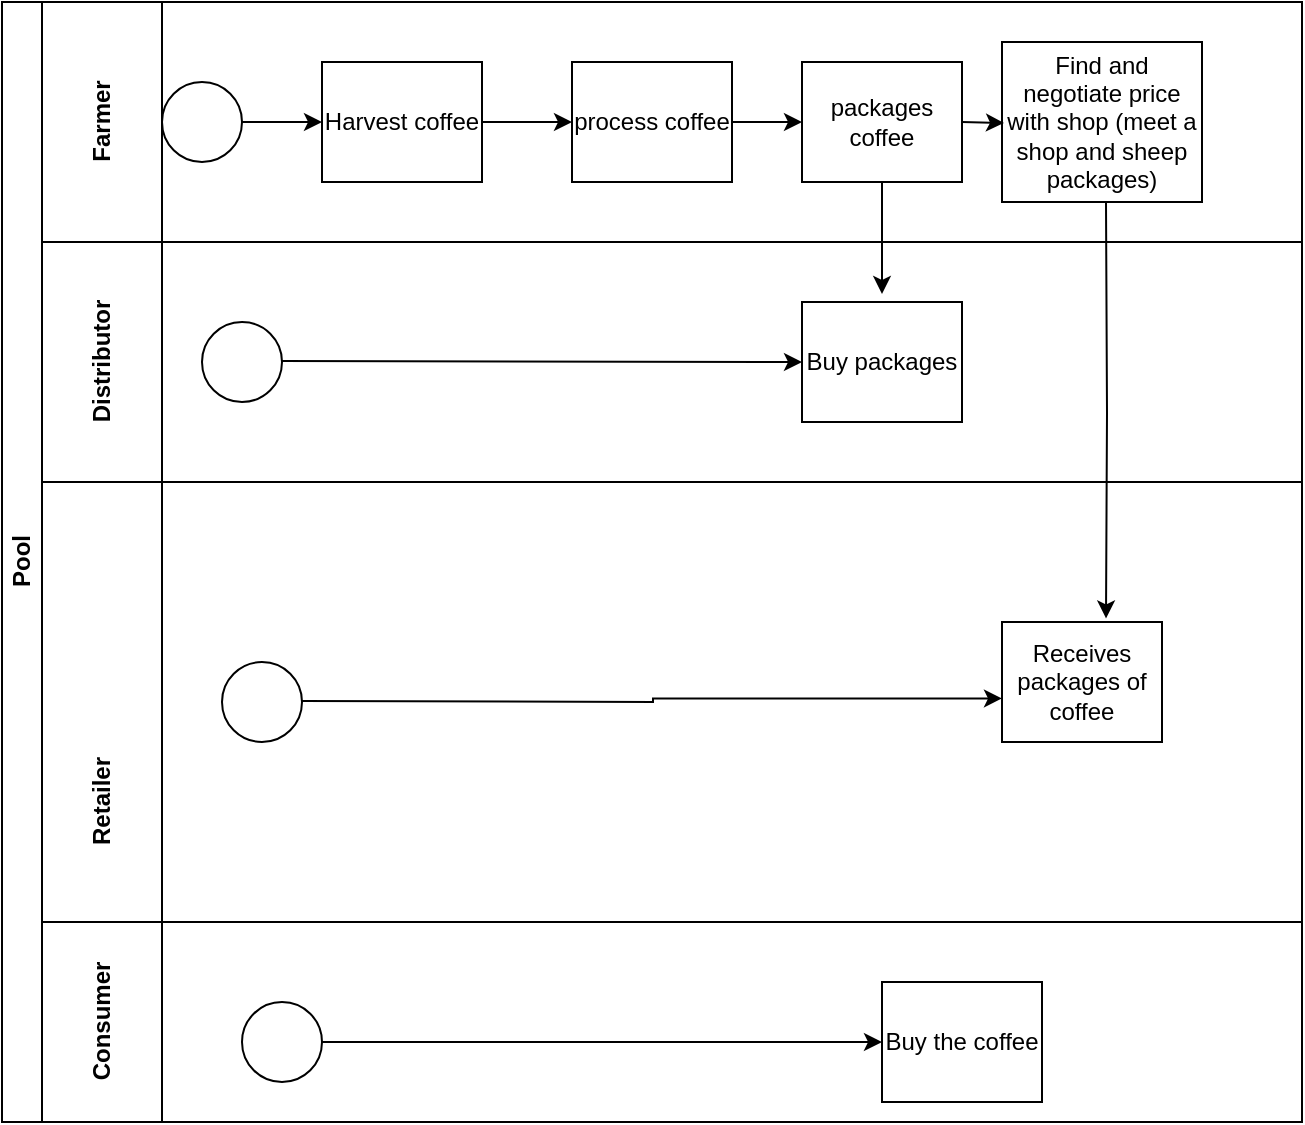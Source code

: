 <mxfile version="13.9.9" type="device"><diagram id="prtHgNgQTEPvFCAcTncT" name="Page-1"><mxGraphModel dx="1024" dy="592" grid="1" gridSize="10" guides="1" tooltips="1" connect="1" arrows="1" fold="1" page="1" pageScale="1" pageWidth="827" pageHeight="1169" math="0" shadow="0"><root><mxCell id="0"/><mxCell id="1" parent="0"/><mxCell id="dNxyNK7c78bLwvsdeMH5-19" value="Pool" style="swimlane;html=1;childLayout=stackLayout;resizeParent=1;resizeParentMax=0;horizontal=0;startSize=20;horizontalStack=0;" parent="1" vertex="1"><mxGeometry x="120" y="120" width="650" height="560" as="geometry"/></mxCell><mxCell id="dNxyNK7c78bLwvsdeMH5-20" value="Farmer" style="swimlane;html=1;startSize=60;horizontal=0;" parent="dNxyNK7c78bLwvsdeMH5-19" vertex="1"><mxGeometry x="20" width="630" height="120" as="geometry"/></mxCell><mxCell id="dNxyNK7c78bLwvsdeMH5-25" value="" style="edgeStyle=orthogonalEdgeStyle;rounded=0;orthogonalLoop=1;jettySize=auto;html=1;" parent="dNxyNK7c78bLwvsdeMH5-20" source="dNxyNK7c78bLwvsdeMH5-23" target="dNxyNK7c78bLwvsdeMH5-24" edge="1"><mxGeometry relative="1" as="geometry"/></mxCell><mxCell id="dNxyNK7c78bLwvsdeMH5-23" value="" style="ellipse;whiteSpace=wrap;html=1;" parent="dNxyNK7c78bLwvsdeMH5-20" vertex="1"><mxGeometry x="60" y="40" width="40" height="40" as="geometry"/></mxCell><mxCell id="dNxyNK7c78bLwvsdeMH5-24" value="Harvest coffee" style="rounded=0;whiteSpace=wrap;html=1;fontFamily=Helvetica;fontSize=12;fontColor=#000000;align=center;" parent="dNxyNK7c78bLwvsdeMH5-20" vertex="1"><mxGeometry x="140" y="30" width="80" height="60" as="geometry"/></mxCell><mxCell id="cabk2e_Pbv8OxNBOndP2-10" value="Find and negotiate price with shop (meet a shop and sheep packages)" style="rounded=0;whiteSpace=wrap;html=1;fontFamily=Helvetica;fontSize=12;fontColor=#000000;align=center;" parent="dNxyNK7c78bLwvsdeMH5-20" vertex="1"><mxGeometry x="480" y="20" width="100" height="80" as="geometry"/></mxCell><mxCell id="cabk2e_Pbv8OxNBOndP2-8" value="packages coffee" style="rounded=0;whiteSpace=wrap;html=1;fontFamily=Helvetica;fontSize=12;fontColor=#000000;align=center;" parent="dNxyNK7c78bLwvsdeMH5-20" vertex="1"><mxGeometry x="380" y="30" width="80" height="60" as="geometry"/></mxCell><mxCell id="cabk2e_Pbv8OxNBOndP2-9" value="" style="edgeStyle=orthogonalEdgeStyle;rounded=0;orthogonalLoop=1;jettySize=auto;html=1;" parent="dNxyNK7c78bLwvsdeMH5-20" source="Hhjor52i5C_eWRTO_yYV-1" target="cabk2e_Pbv8OxNBOndP2-8" edge="1"><mxGeometry relative="1" as="geometry"/></mxCell><mxCell id="Hhjor52i5C_eWRTO_yYV-1" value="process coffee" style="rounded=0;whiteSpace=wrap;html=1;fontFamily=Helvetica;fontSize=12;fontColor=#000000;align=center;" parent="dNxyNK7c78bLwvsdeMH5-20" vertex="1"><mxGeometry x="265" y="30" width="80" height="60" as="geometry"/></mxCell><mxCell id="Hhjor52i5C_eWRTO_yYV-2" value="" style="edgeStyle=orthogonalEdgeStyle;rounded=0;orthogonalLoop=1;jettySize=auto;html=1;" parent="dNxyNK7c78bLwvsdeMH5-20" source="dNxyNK7c78bLwvsdeMH5-24" target="Hhjor52i5C_eWRTO_yYV-1" edge="1"><mxGeometry relative="1" as="geometry"><mxPoint x="360" y="180" as="sourcePoint"/><mxPoint x="520" y="180" as="targetPoint"/></mxGeometry></mxCell><mxCell id="dNxyNK7c78bLwvsdeMH5-21" value="Distributor&lt;br&gt;" style="swimlane;html=1;startSize=60;horizontal=0;" parent="dNxyNK7c78bLwvsdeMH5-19" vertex="1"><mxGeometry x="20" y="120" width="630" height="120" as="geometry"/></mxCell><mxCell id="i5TVEyvkWskjNDAGZFHo-5" value="" style="ellipse;whiteSpace=wrap;html=1;" parent="dNxyNK7c78bLwvsdeMH5-21" vertex="1"><mxGeometry x="80" y="40" width="40" height="40" as="geometry"/></mxCell><mxCell id="i5TVEyvkWskjNDAGZFHo-7" value="" style="edgeStyle=orthogonalEdgeStyle;rounded=0;orthogonalLoop=1;jettySize=auto;html=1;entryX=0;entryY=0.5;entryDx=0;entryDy=0;" parent="dNxyNK7c78bLwvsdeMH5-21" target="cabk2e_Pbv8OxNBOndP2-14" edge="1"><mxGeometry relative="1" as="geometry"><mxPoint x="230" y="60" as="targetPoint"/><mxPoint x="120" y="59.5" as="sourcePoint"/></mxGeometry></mxCell><mxCell id="cabk2e_Pbv8OxNBOndP2-14" value="Buy packages" style="rounded=0;whiteSpace=wrap;html=1;fontFamily=Helvetica;fontSize=12;fontColor=#000000;align=center;" parent="dNxyNK7c78bLwvsdeMH5-21" vertex="1"><mxGeometry x="380" y="30" width="80" height="60" as="geometry"/></mxCell><mxCell id="dNxyNK7c78bLwvsdeMH5-22" value="Retailer" style="swimlane;html=1;startSize=60;horizontal=0;" parent="dNxyNK7c78bLwvsdeMH5-19" vertex="1"><mxGeometry x="20" y="240" width="630" height="320" as="geometry"/></mxCell><mxCell id="cabk2e_Pbv8OxNBOndP2-16" value="Buy the coffee" style="rounded=0;whiteSpace=wrap;html=1;fontFamily=Helvetica;fontSize=12;fontColor=#000000;align=center;" parent="dNxyNK7c78bLwvsdeMH5-22" vertex="1"><mxGeometry x="420" y="250" width="80" height="60" as="geometry"/></mxCell><mxCell id="cabk2e_Pbv8OxNBOndP2-18" value="" style="edgeStyle=orthogonalEdgeStyle;rounded=0;orthogonalLoop=1;jettySize=auto;html=1;entryX=0;entryY=0.5;entryDx=0;entryDy=0;" parent="dNxyNK7c78bLwvsdeMH5-22" source="dNxyNK7c78bLwvsdeMH5-32" target="cabk2e_Pbv8OxNBOndP2-16" edge="1"><mxGeometry relative="1" as="geometry"><mxPoint x="210" y="110" as="targetPoint"/></mxGeometry></mxCell><mxCell id="dNxyNK7c78bLwvsdeMH5-32" value="" style="ellipse;whiteSpace=wrap;html=1;" parent="dNxyNK7c78bLwvsdeMH5-22" vertex="1"><mxGeometry x="100" y="260" width="40" height="40" as="geometry"/></mxCell><mxCell id="i5TVEyvkWskjNDAGZFHo-2" value="Receives packages of coffee" style="rounded=0;whiteSpace=wrap;html=1;fontFamily=Helvetica;fontSize=12;fontColor=#000000;align=center;" parent="dNxyNK7c78bLwvsdeMH5-22" vertex="1"><mxGeometry x="480" y="70" width="80" height="60" as="geometry"/></mxCell><mxCell id="i5TVEyvkWskjNDAGZFHo-4" value="" style="ellipse;whiteSpace=wrap;html=1;" parent="dNxyNK7c78bLwvsdeMH5-22" vertex="1"><mxGeometry x="90" y="90" width="40" height="40" as="geometry"/></mxCell><mxCell id="i5TVEyvkWskjNDAGZFHo-6" value="" style="edgeStyle=orthogonalEdgeStyle;rounded=0;orthogonalLoop=1;jettySize=auto;html=1;entryX=0;entryY=0.637;entryDx=0;entryDy=0;entryPerimeter=0;" parent="dNxyNK7c78bLwvsdeMH5-22" target="i5TVEyvkWskjNDAGZFHo-2" edge="1"><mxGeometry relative="1" as="geometry"><mxPoint x="470" y="110" as="targetPoint"/><mxPoint x="130" y="109.5" as="sourcePoint"/></mxGeometry></mxCell><mxCell id="cabk2e_Pbv8OxNBOndP2-13" value="" style="edgeStyle=orthogonalEdgeStyle;rounded=0;orthogonalLoop=1;jettySize=auto;html=1;entryX=0.65;entryY=-0.03;entryDx=0;entryDy=0;entryPerimeter=0;" parent="dNxyNK7c78bLwvsdeMH5-19" target="i5TVEyvkWskjNDAGZFHo-2" edge="1"><mxGeometry relative="1" as="geometry"><mxPoint x="552" y="100" as="sourcePoint"/><mxPoint x="492" y="146" as="targetPoint"/></mxGeometry></mxCell><mxCell id="cabk2e_Pbv8OxNBOndP2-17" value="" style="edgeStyle=orthogonalEdgeStyle;rounded=0;orthogonalLoop=1;jettySize=auto;html=1;exitX=0.5;exitY=1;exitDx=0;exitDy=0;" parent="dNxyNK7c78bLwvsdeMH5-19" source="cabk2e_Pbv8OxNBOndP2-8" edge="1"><mxGeometry relative="1" as="geometry"><mxPoint x="440" y="146" as="targetPoint"/></mxGeometry></mxCell><mxCell id="i5TVEyvkWskjNDAGZFHo-1" value="Consumer" style="swimlane;html=1;startSize=60;horizontal=0;" parent="1" vertex="1"><mxGeometry x="140" y="580" width="630" height="100" as="geometry"><mxRectangle x="140" y="580" width="610" height="50" as="alternateBounds"/></mxGeometry></mxCell><mxCell id="Hhjor52i5C_eWRTO_yYV-3" value="" style="edgeStyle=orthogonalEdgeStyle;rounded=0;orthogonalLoop=1;jettySize=auto;html=1;" parent="1" target="cabk2e_Pbv8OxNBOndP2-10" edge="1"><mxGeometry relative="1" as="geometry"><mxPoint x="600" y="180" as="sourcePoint"/><mxPoint x="530" y="190" as="targetPoint"/><Array as="points"/></mxGeometry></mxCell></root></mxGraphModel></diagram></mxfile>